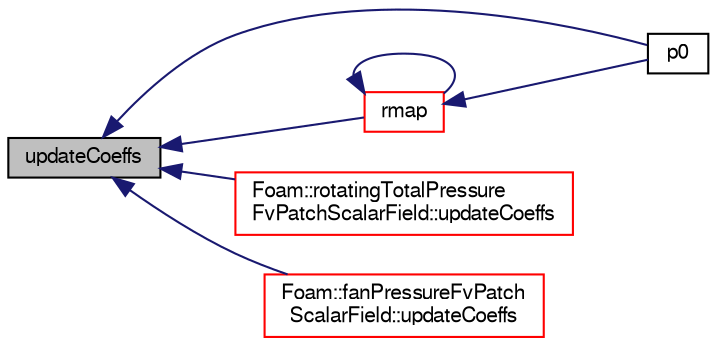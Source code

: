 digraph "updateCoeffs"
{
  bgcolor="transparent";
  edge [fontname="FreeSans",fontsize="10",labelfontname="FreeSans",labelfontsize="10"];
  node [fontname="FreeSans",fontsize="10",shape=record];
  rankdir="LR";
  Node171 [label="updateCoeffs",height=0.2,width=0.4,color="black", fillcolor="grey75", style="filled", fontcolor="black"];
  Node171 -> Node172 [dir="back",color="midnightblue",fontsize="10",style="solid",fontname="FreeSans"];
  Node172 [label="p0",height=0.2,width=0.4,color="black",URL="$a22286.html#a02eb73e3f74868ef7a7ad3d07529d81e",tooltip="Return reference to the total pressure to allow adjustment. "];
  Node171 -> Node173 [dir="back",color="midnightblue",fontsize="10",style="solid",fontname="FreeSans"];
  Node173 [label="rmap",height=0.2,width=0.4,color="red",URL="$a22286.html#a713277715ccc0a5ef466b0516d44731f",tooltip="Reverse map the given fvPatchField onto this fvPatchField. "];
  Node173 -> Node172 [dir="back",color="midnightblue",fontsize="10",style="solid",fontname="FreeSans"];
  Node173 -> Node173 [dir="back",color="midnightblue",fontsize="10",style="solid",fontname="FreeSans"];
  Node171 -> Node176 [dir="back",color="midnightblue",fontsize="10",style="solid",fontname="FreeSans"];
  Node176 [label="Foam::rotatingTotalPressure\lFvPatchScalarField::updateCoeffs",height=0.2,width=0.4,color="red",URL="$a22250.html#a7e24eafac629d3733181cd942d4c902f",tooltip="Update the coefficients associated with the patch field. "];
  Node171 -> Node178 [dir="back",color="midnightblue",fontsize="10",style="solid",fontname="FreeSans"];
  Node178 [label="Foam::fanPressureFvPatch\lScalarField::updateCoeffs",height=0.2,width=0.4,color="red",URL="$a22090.html#a7e24eafac629d3733181cd942d4c902f",tooltip="Update the coefficients associated with the patch field. "];
}
